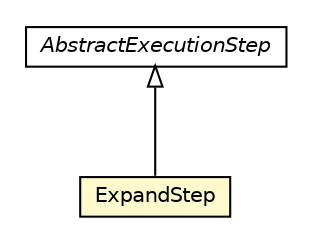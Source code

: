#!/usr/local/bin/dot
#
# Class diagram 
# Generated by UMLGraph version R5_6-24-gf6e263 (http://www.umlgraph.org/)
#

digraph G {
	edge [fontname="Helvetica",fontsize=10,labelfontname="Helvetica",labelfontsize=10];
	node [fontname="Helvetica",fontsize=10,shape=plaintext];
	nodesep=0.25;
	ranksep=0.5;
	// com.orientechnologies.orient.core.sql.executor.ExpandStep
	c1116272 [label=<<table title="com.orientechnologies.orient.core.sql.executor.ExpandStep" border="0" cellborder="1" cellspacing="0" cellpadding="2" port="p" bgcolor="lemonChiffon" href="./ExpandStep.html">
		<tr><td><table border="0" cellspacing="0" cellpadding="1">
<tr><td align="center" balign="center"> ExpandStep </td></tr>
		</table></td></tr>
		</table>>, URL="./ExpandStep.html", fontname="Helvetica", fontcolor="black", fontsize=10.0];
	// com.orientechnologies.orient.core.sql.executor.AbstractExecutionStep
	c1116298 [label=<<table title="com.orientechnologies.orient.core.sql.executor.AbstractExecutionStep" border="0" cellborder="1" cellspacing="0" cellpadding="2" port="p" href="./AbstractExecutionStep.html">
		<tr><td><table border="0" cellspacing="0" cellpadding="1">
<tr><td align="center" balign="center"><font face="Helvetica-Oblique"> AbstractExecutionStep </font></td></tr>
		</table></td></tr>
		</table>>, URL="./AbstractExecutionStep.html", fontname="Helvetica", fontcolor="black", fontsize=10.0];
	//com.orientechnologies.orient.core.sql.executor.ExpandStep extends com.orientechnologies.orient.core.sql.executor.AbstractExecutionStep
	c1116298:p -> c1116272:p [dir=back,arrowtail=empty];
}

